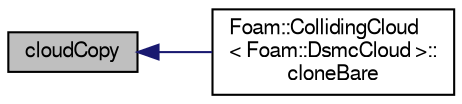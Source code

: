 digraph "cloudCopy"
{
  bgcolor="transparent";
  edge [fontname="FreeSans",fontsize="10",labelfontname="FreeSans",labelfontsize="10"];
  node [fontname="FreeSans",fontsize="10",shape=record];
  rankdir="LR";
  Node21 [label="cloudCopy",height=0.2,width=0.4,color="black", fillcolor="grey75", style="filled", fontcolor="black"];
  Node21 -> Node22 [dir="back",color="midnightblue",fontsize="10",style="solid",fontname="FreeSans"];
  Node22 [label="Foam::CollidingCloud\l\< Foam::DsmcCloud \>::\lcloneBare",height=0.2,width=0.4,color="black",URL="$a23758.html#a519c85b79b984c70934c244a934588ca",tooltip="Construct and return bare clone based on (this) with new name. "];
}
